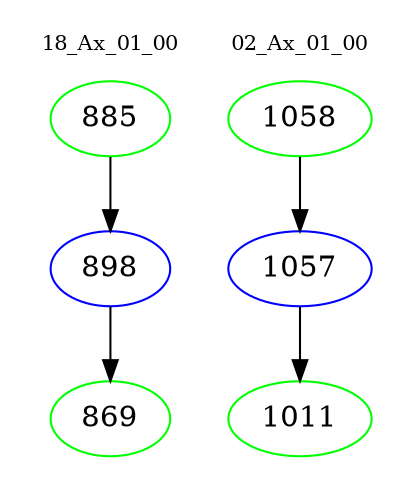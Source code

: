 digraph{
subgraph cluster_0 {
color = white
label = "18_Ax_01_00";
fontsize=10;
T0_885 [label="885", color="green"]
T0_885 -> T0_898 [color="black"]
T0_898 [label="898", color="blue"]
T0_898 -> T0_869 [color="black"]
T0_869 [label="869", color="green"]
}
subgraph cluster_1 {
color = white
label = "02_Ax_01_00";
fontsize=10;
T1_1058 [label="1058", color="green"]
T1_1058 -> T1_1057 [color="black"]
T1_1057 [label="1057", color="blue"]
T1_1057 -> T1_1011 [color="black"]
T1_1011 [label="1011", color="green"]
}
}
